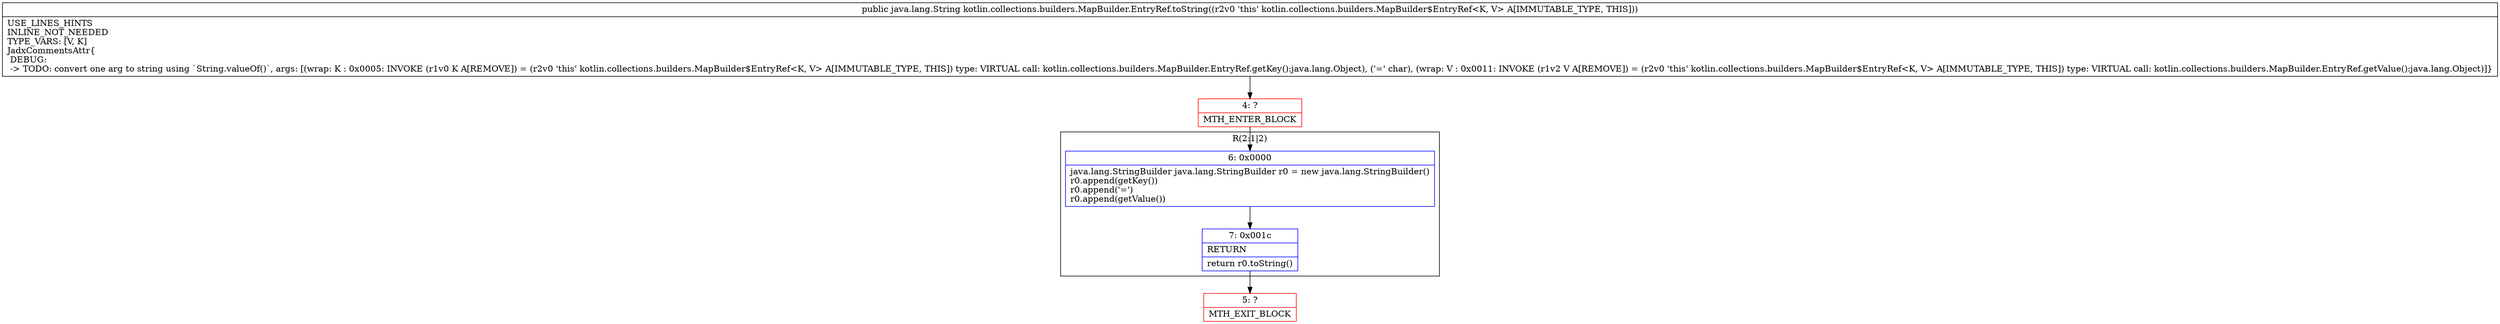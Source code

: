 digraph "CFG forkotlin.collections.builders.MapBuilder.EntryRef.toString()Ljava\/lang\/String;" {
subgraph cluster_Region_1675585076 {
label = "R(2:1|2)";
node [shape=record,color=blue];
Node_6 [shape=record,label="{6\:\ 0x0000|java.lang.StringBuilder java.lang.StringBuilder r0 = new java.lang.StringBuilder()\lr0.append(getKey())\lr0.append('=')\lr0.append(getValue())\l}"];
Node_7 [shape=record,label="{7\:\ 0x001c|RETURN\l|return r0.toString()\l}"];
}
Node_4 [shape=record,color=red,label="{4\:\ ?|MTH_ENTER_BLOCK\l}"];
Node_5 [shape=record,color=red,label="{5\:\ ?|MTH_EXIT_BLOCK\l}"];
MethodNode[shape=record,label="{public java.lang.String kotlin.collections.builders.MapBuilder.EntryRef.toString((r2v0 'this' kotlin.collections.builders.MapBuilder$EntryRef\<K, V\> A[IMMUTABLE_TYPE, THIS]))  | USE_LINES_HINTS\lINLINE_NOT_NEEDED\lTYPE_VARS: [V, K]\lJadxCommentsAttr\{\l DEBUG: \l \-\> TODO: convert one arg to string using `String.valueOf()`, args: [(wrap: K : 0x0005: INVOKE  (r1v0 K A[REMOVE]) = (r2v0 'this' kotlin.collections.builders.MapBuilder$EntryRef\<K, V\> A[IMMUTABLE_TYPE, THIS]) type: VIRTUAL call: kotlin.collections.builders.MapBuilder.EntryRef.getKey():java.lang.Object), ('=' char), (wrap: V : 0x0011: INVOKE  (r1v2 V A[REMOVE]) = (r2v0 'this' kotlin.collections.builders.MapBuilder$EntryRef\<K, V\> A[IMMUTABLE_TYPE, THIS]) type: VIRTUAL call: kotlin.collections.builders.MapBuilder.EntryRef.getValue():java.lang.Object)]\}\l}"];
MethodNode -> Node_4;Node_6 -> Node_7;
Node_7 -> Node_5;
Node_4 -> Node_6;
}

